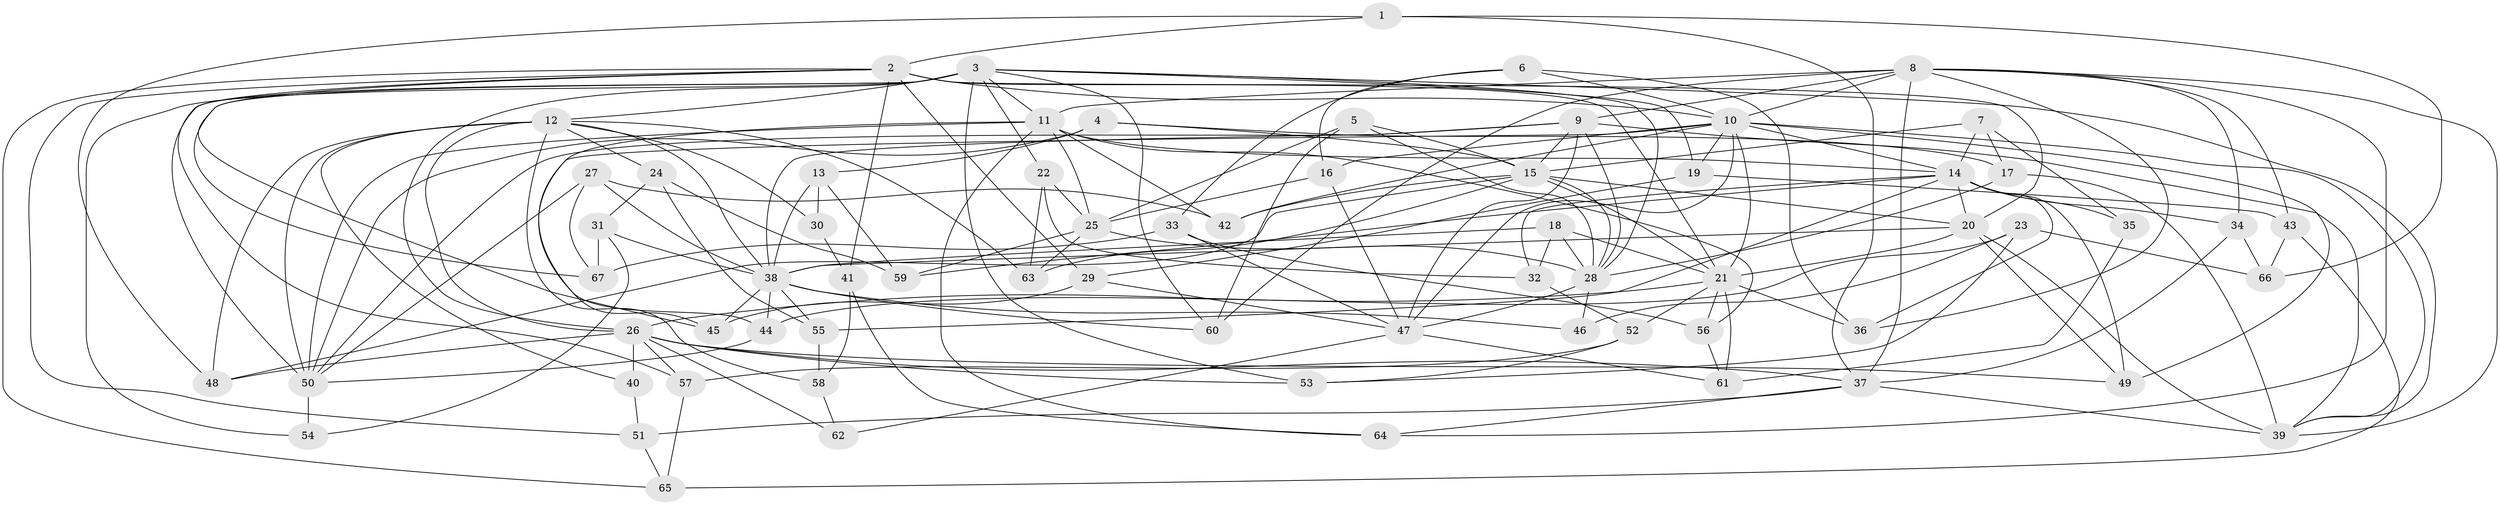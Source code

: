 // original degree distribution, {4: 1.0}
// Generated by graph-tools (version 1.1) at 2025/53/03/04/25 22:53:37]
// undirected, 67 vertices, 181 edges
graph export_dot {
  node [color=gray90,style=filled];
  1;
  2;
  3;
  4;
  5;
  6;
  7;
  8;
  9;
  10;
  11;
  12;
  13;
  14;
  15;
  16;
  17;
  18;
  19;
  20;
  21;
  22;
  23;
  24;
  25;
  26;
  27;
  28;
  29;
  30;
  31;
  32;
  33;
  34;
  35;
  36;
  37;
  38;
  39;
  40;
  41;
  42;
  43;
  44;
  45;
  46;
  47;
  48;
  49;
  50;
  51;
  52;
  53;
  54;
  55;
  56;
  57;
  58;
  59;
  60;
  61;
  62;
  63;
  64;
  65;
  66;
  67;
  1 -- 2 [weight=1.0];
  1 -- 37 [weight=1.0];
  1 -- 48 [weight=1.0];
  1 -- 66 [weight=1.0];
  2 -- 10 [weight=1.0];
  2 -- 20 [weight=1.0];
  2 -- 21 [weight=1.0];
  2 -- 29 [weight=1.0];
  2 -- 41 [weight=1.0];
  2 -- 51 [weight=1.0];
  2 -- 57 [weight=1.0];
  2 -- 65 [weight=1.0];
  2 -- 67 [weight=1.0];
  3 -- 11 [weight=1.0];
  3 -- 12 [weight=1.0];
  3 -- 19 [weight=1.0];
  3 -- 22 [weight=1.0];
  3 -- 26 [weight=1.0];
  3 -- 28 [weight=1.0];
  3 -- 39 [weight=1.0];
  3 -- 45 [weight=1.0];
  3 -- 50 [weight=1.0];
  3 -- 53 [weight=1.0];
  3 -- 54 [weight=1.0];
  3 -- 60 [weight=1.0];
  4 -- 13 [weight=1.0];
  4 -- 15 [weight=1.0];
  4 -- 17 [weight=1.0];
  4 -- 50 [weight=1.0];
  5 -- 15 [weight=1.0];
  5 -- 25 [weight=1.0];
  5 -- 28 [weight=1.0];
  5 -- 60 [weight=1.0];
  6 -- 10 [weight=1.0];
  6 -- 16 [weight=1.0];
  6 -- 33 [weight=1.0];
  6 -- 36 [weight=1.0];
  7 -- 14 [weight=1.0];
  7 -- 15 [weight=1.0];
  7 -- 17 [weight=1.0];
  7 -- 35 [weight=1.0];
  8 -- 9 [weight=2.0];
  8 -- 10 [weight=1.0];
  8 -- 11 [weight=1.0];
  8 -- 34 [weight=1.0];
  8 -- 36 [weight=1.0];
  8 -- 37 [weight=2.0];
  8 -- 39 [weight=1.0];
  8 -- 43 [weight=1.0];
  8 -- 60 [weight=1.0];
  8 -- 64 [weight=1.0];
  9 -- 15 [weight=1.0];
  9 -- 28 [weight=1.0];
  9 -- 38 [weight=1.0];
  9 -- 39 [weight=1.0];
  9 -- 47 [weight=1.0];
  9 -- 50 [weight=1.0];
  10 -- 14 [weight=1.0];
  10 -- 16 [weight=1.0];
  10 -- 19 [weight=1.0];
  10 -- 21 [weight=1.0];
  10 -- 39 [weight=1.0];
  10 -- 42 [weight=1.0];
  10 -- 45 [weight=1.0];
  10 -- 47 [weight=1.0];
  10 -- 49 [weight=1.0];
  11 -- 14 [weight=1.0];
  11 -- 25 [weight=2.0];
  11 -- 42 [weight=1.0];
  11 -- 44 [weight=1.0];
  11 -- 50 [weight=3.0];
  11 -- 56 [weight=1.0];
  11 -- 64 [weight=1.0];
  12 -- 24 [weight=1.0];
  12 -- 26 [weight=1.0];
  12 -- 30 [weight=2.0];
  12 -- 38 [weight=1.0];
  12 -- 40 [weight=1.0];
  12 -- 48 [weight=1.0];
  12 -- 50 [weight=2.0];
  12 -- 58 [weight=1.0];
  12 -- 63 [weight=1.0];
  13 -- 30 [weight=1.0];
  13 -- 38 [weight=1.0];
  13 -- 59 [weight=1.0];
  14 -- 20 [weight=1.0];
  14 -- 32 [weight=1.0];
  14 -- 34 [weight=1.0];
  14 -- 35 [weight=2.0];
  14 -- 36 [weight=1.0];
  14 -- 49 [weight=1.0];
  14 -- 55 [weight=1.0];
  14 -- 59 [weight=1.0];
  15 -- 20 [weight=2.0];
  15 -- 21 [weight=1.0];
  15 -- 28 [weight=2.0];
  15 -- 42 [weight=1.0];
  15 -- 48 [weight=1.0];
  15 -- 63 [weight=1.0];
  16 -- 25 [weight=3.0];
  16 -- 47 [weight=1.0];
  17 -- 28 [weight=1.0];
  17 -- 39 [weight=1.0];
  18 -- 21 [weight=1.0];
  18 -- 28 [weight=1.0];
  18 -- 32 [weight=1.0];
  18 -- 38 [weight=1.0];
  19 -- 29 [weight=1.0];
  19 -- 43 [weight=1.0];
  20 -- 21 [weight=1.0];
  20 -- 38 [weight=1.0];
  20 -- 39 [weight=1.0];
  20 -- 49 [weight=1.0];
  21 -- 26 [weight=1.0];
  21 -- 36 [weight=1.0];
  21 -- 52 [weight=1.0];
  21 -- 56 [weight=1.0];
  21 -- 61 [weight=1.0];
  22 -- 25 [weight=1.0];
  22 -- 32 [weight=1.0];
  22 -- 63 [weight=1.0];
  23 -- 44 [weight=1.0];
  23 -- 46 [weight=1.0];
  23 -- 53 [weight=1.0];
  23 -- 66 [weight=1.0];
  24 -- 31 [weight=1.0];
  24 -- 55 [weight=1.0];
  24 -- 59 [weight=1.0];
  25 -- 28 [weight=1.0];
  25 -- 59 [weight=1.0];
  25 -- 63 [weight=1.0];
  26 -- 37 [weight=2.0];
  26 -- 40 [weight=2.0];
  26 -- 48 [weight=1.0];
  26 -- 49 [weight=1.0];
  26 -- 53 [weight=1.0];
  26 -- 57 [weight=1.0];
  26 -- 62 [weight=1.0];
  27 -- 38 [weight=1.0];
  27 -- 42 [weight=1.0];
  27 -- 50 [weight=1.0];
  27 -- 67 [weight=1.0];
  28 -- 46 [weight=2.0];
  28 -- 47 [weight=2.0];
  29 -- 45 [weight=1.0];
  29 -- 47 [weight=1.0];
  30 -- 41 [weight=1.0];
  31 -- 38 [weight=1.0];
  31 -- 54 [weight=1.0];
  31 -- 67 [weight=1.0];
  32 -- 52 [weight=1.0];
  33 -- 47 [weight=1.0];
  33 -- 56 [weight=1.0];
  33 -- 67 [weight=1.0];
  34 -- 37 [weight=1.0];
  34 -- 66 [weight=1.0];
  35 -- 61 [weight=1.0];
  37 -- 39 [weight=2.0];
  37 -- 51 [weight=1.0];
  37 -- 64 [weight=1.0];
  38 -- 44 [weight=1.0];
  38 -- 45 [weight=1.0];
  38 -- 46 [weight=1.0];
  38 -- 55 [weight=1.0];
  38 -- 60 [weight=1.0];
  40 -- 51 [weight=1.0];
  41 -- 58 [weight=1.0];
  41 -- 64 [weight=1.0];
  43 -- 65 [weight=1.0];
  43 -- 66 [weight=1.0];
  44 -- 50 [weight=1.0];
  47 -- 61 [weight=1.0];
  47 -- 62 [weight=2.0];
  50 -- 54 [weight=2.0];
  51 -- 65 [weight=1.0];
  52 -- 53 [weight=1.0];
  52 -- 57 [weight=1.0];
  55 -- 58 [weight=1.0];
  56 -- 61 [weight=1.0];
  57 -- 65 [weight=1.0];
  58 -- 62 [weight=1.0];
}
